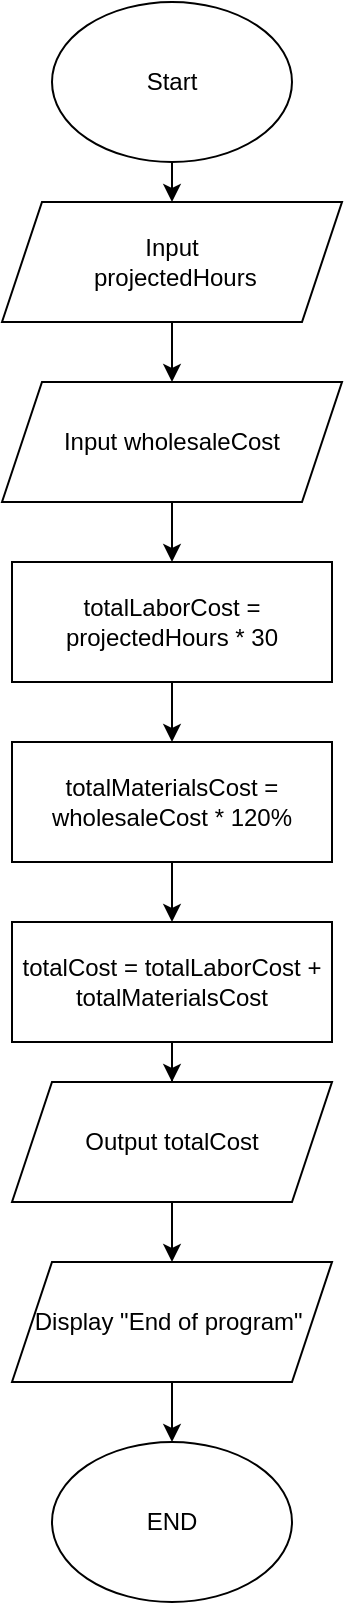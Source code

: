 <mxfile version="24.7.17">
  <diagram name="Page-1" id="4ud9Wbi8kwlZOUR9yjOl">
    <mxGraphModel dx="1480" dy="866" grid="1" gridSize="10" guides="1" tooltips="1" connect="1" arrows="1" fold="1" page="1" pageScale="1" pageWidth="850" pageHeight="1100" math="0" shadow="0">
      <root>
        <mxCell id="0" />
        <mxCell id="1" parent="0" />
        <mxCell id="A0NYJHEM2lqH-e4wBVeP-12" style="edgeStyle=orthogonalEdgeStyle;rounded=0;orthogonalLoop=1;jettySize=auto;html=1;exitX=0.5;exitY=1;exitDx=0;exitDy=0;entryX=0.5;entryY=0;entryDx=0;entryDy=0;" edge="1" parent="1" source="A0NYJHEM2lqH-e4wBVeP-1" target="A0NYJHEM2lqH-e4wBVeP-4">
          <mxGeometry relative="1" as="geometry" />
        </mxCell>
        <mxCell id="A0NYJHEM2lqH-e4wBVeP-1" value="Start" style="ellipse;whiteSpace=wrap;html=1;" vertex="1" parent="1">
          <mxGeometry x="330" y="10" width="120" height="80" as="geometry" />
        </mxCell>
        <mxCell id="A0NYJHEM2lqH-e4wBVeP-13" style="edgeStyle=orthogonalEdgeStyle;rounded=0;orthogonalLoop=1;jettySize=auto;html=1;exitX=0.5;exitY=1;exitDx=0;exitDy=0;entryX=0.5;entryY=0;entryDx=0;entryDy=0;" edge="1" parent="1" source="A0NYJHEM2lqH-e4wBVeP-4" target="A0NYJHEM2lqH-e4wBVeP-5">
          <mxGeometry relative="1" as="geometry" />
        </mxCell>
        <mxCell id="A0NYJHEM2lqH-e4wBVeP-4" value="Input&lt;div&gt;&amp;nbsp;projectedHours&lt;/div&gt;" style="shape=parallelogram;perimeter=parallelogramPerimeter;whiteSpace=wrap;html=1;fixedSize=1;" vertex="1" parent="1">
          <mxGeometry x="305" y="110" width="170" height="60" as="geometry" />
        </mxCell>
        <mxCell id="A0NYJHEM2lqH-e4wBVeP-14" style="edgeStyle=orthogonalEdgeStyle;rounded=0;orthogonalLoop=1;jettySize=auto;html=1;exitX=0.5;exitY=1;exitDx=0;exitDy=0;entryX=0.5;entryY=0;entryDx=0;entryDy=0;" edge="1" parent="1" source="A0NYJHEM2lqH-e4wBVeP-5" target="A0NYJHEM2lqH-e4wBVeP-6">
          <mxGeometry relative="1" as="geometry" />
        </mxCell>
        <mxCell id="A0NYJHEM2lqH-e4wBVeP-5" value="Input wholesaleCost" style="shape=parallelogram;perimeter=parallelogramPerimeter;whiteSpace=wrap;html=1;fixedSize=1;" vertex="1" parent="1">
          <mxGeometry x="305" y="200" width="170" height="60" as="geometry" />
        </mxCell>
        <mxCell id="A0NYJHEM2lqH-e4wBVeP-15" style="edgeStyle=orthogonalEdgeStyle;rounded=0;orthogonalLoop=1;jettySize=auto;html=1;exitX=0.5;exitY=1;exitDx=0;exitDy=0;entryX=0.5;entryY=0;entryDx=0;entryDy=0;" edge="1" parent="1" source="A0NYJHEM2lqH-e4wBVeP-6" target="A0NYJHEM2lqH-e4wBVeP-7">
          <mxGeometry relative="1" as="geometry" />
        </mxCell>
        <mxCell id="A0NYJHEM2lqH-e4wBVeP-6" value="totalLaborCost &lt;span class=&quot;hljs-operator&quot;&gt;=&lt;/span&gt; projectedHours &lt;span class=&quot;hljs-operator&quot;&gt;*&lt;/span&gt; 30" style="rounded=0;whiteSpace=wrap;html=1;" vertex="1" parent="1">
          <mxGeometry x="310" y="290" width="160" height="60" as="geometry" />
        </mxCell>
        <mxCell id="A0NYJHEM2lqH-e4wBVeP-16" style="edgeStyle=orthogonalEdgeStyle;rounded=0;orthogonalLoop=1;jettySize=auto;html=1;exitX=0.5;exitY=1;exitDx=0;exitDy=0;" edge="1" parent="1" source="A0NYJHEM2lqH-e4wBVeP-7" target="A0NYJHEM2lqH-e4wBVeP-9">
          <mxGeometry relative="1" as="geometry" />
        </mxCell>
        <mxCell id="A0NYJHEM2lqH-e4wBVeP-7" value="totalMaterialsCost &lt;span class=&quot;hljs-operator&quot;&gt;=&lt;/span&gt; wholesaleCost &lt;span class=&quot;hljs-operator&quot;&gt;* 120%&lt;/span&gt;" style="rounded=0;whiteSpace=wrap;html=1;" vertex="1" parent="1">
          <mxGeometry x="310" y="380" width="160" height="60" as="geometry" />
        </mxCell>
        <mxCell id="A0NYJHEM2lqH-e4wBVeP-18" style="edgeStyle=orthogonalEdgeStyle;rounded=0;orthogonalLoop=1;jettySize=auto;html=1;exitX=0.5;exitY=1;exitDx=0;exitDy=0;" edge="1" parent="1" source="A0NYJHEM2lqH-e4wBVeP-8" target="A0NYJHEM2lqH-e4wBVeP-10">
          <mxGeometry relative="1" as="geometry" />
        </mxCell>
        <mxCell id="A0NYJHEM2lqH-e4wBVeP-8" value="Output totalCost" style="shape=parallelogram;perimeter=parallelogramPerimeter;whiteSpace=wrap;html=1;fixedSize=1;" vertex="1" parent="1">
          <mxGeometry x="310" y="550" width="160" height="60" as="geometry" />
        </mxCell>
        <mxCell id="A0NYJHEM2lqH-e4wBVeP-17" style="edgeStyle=orthogonalEdgeStyle;rounded=0;orthogonalLoop=1;jettySize=auto;html=1;exitX=0.5;exitY=1;exitDx=0;exitDy=0;" edge="1" parent="1" source="A0NYJHEM2lqH-e4wBVeP-9" target="A0NYJHEM2lqH-e4wBVeP-8">
          <mxGeometry relative="1" as="geometry" />
        </mxCell>
        <mxCell id="A0NYJHEM2lqH-e4wBVeP-9" value="totalCost &lt;span class=&quot;hljs-operator&quot;&gt;=&lt;/span&gt; totalLaborCost &lt;span class=&quot;hljs-operator&quot;&gt;+&lt;/span&gt; totalMaterialsCost" style="rounded=0;whiteSpace=wrap;html=1;" vertex="1" parent="1">
          <mxGeometry x="310" y="470" width="160" height="60" as="geometry" />
        </mxCell>
        <mxCell id="A0NYJHEM2lqH-e4wBVeP-19" style="edgeStyle=orthogonalEdgeStyle;rounded=0;orthogonalLoop=1;jettySize=auto;html=1;exitX=0.5;exitY=1;exitDx=0;exitDy=0;" edge="1" parent="1" source="A0NYJHEM2lqH-e4wBVeP-10" target="A0NYJHEM2lqH-e4wBVeP-11">
          <mxGeometry relative="1" as="geometry" />
        </mxCell>
        <mxCell id="A0NYJHEM2lqH-e4wBVeP-10" value="Display &quot;End of program&quot;&amp;nbsp;" style="shape=parallelogram;perimeter=parallelogramPerimeter;whiteSpace=wrap;html=1;fixedSize=1;" vertex="1" parent="1">
          <mxGeometry x="310" y="640" width="160" height="60" as="geometry" />
        </mxCell>
        <mxCell id="A0NYJHEM2lqH-e4wBVeP-11" value="END" style="ellipse;whiteSpace=wrap;html=1;" vertex="1" parent="1">
          <mxGeometry x="330" y="730" width="120" height="80" as="geometry" />
        </mxCell>
      </root>
    </mxGraphModel>
  </diagram>
</mxfile>
